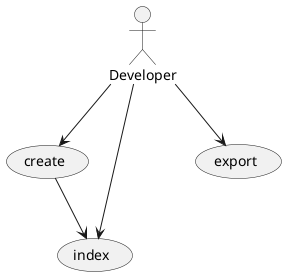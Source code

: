 @startuml

(create) --> (index)
Developer --> (create)
Developer --> (index)
Developer --> (export)

@enduml